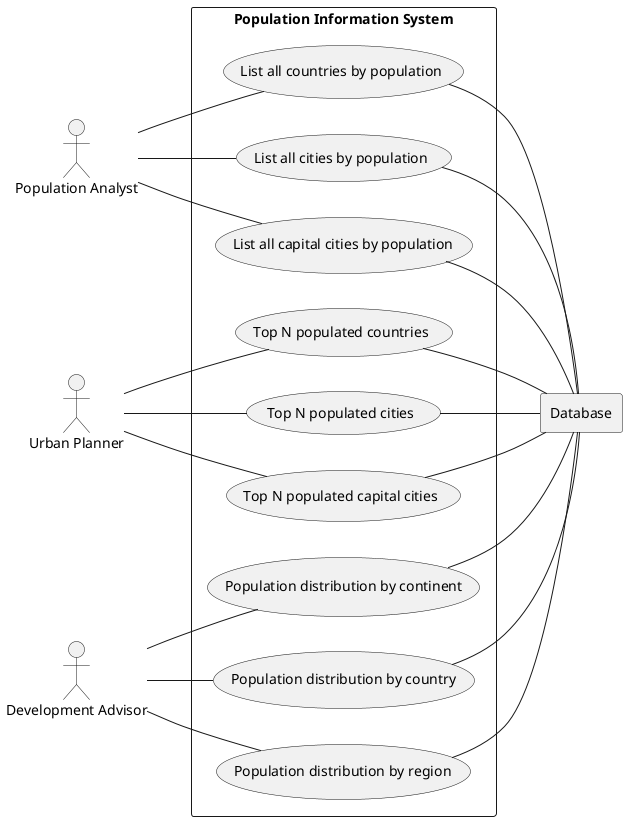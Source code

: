 @startuml
'https://plantuml.com/use-case-diagram
left to right direction

actor Analyst as "Population Analyst"
actor Planner as "Urban Planner"
actor Advisor as "Development Advisor"

rectangle Database

rectangle "Population Information System" {
    usecase UC1 as "List all countries by population"
    usecase UC2 as "List all cities by population"
    usecase UC3 as "List all capital cities by population"
    usecase UC4 as "Top N populated countries"
    usecase UC5 as "Top N populated cities"
    usecase UC6 as "Top N populated capital cities"
    usecase UC7 as "Population distribution by continent"
    usecase UC8 as "Population distribution by country"
    usecase UC9 as "Population distribution by region"
}

Analyst -- UC1
Analyst -- UC2
Analyst -- UC3

Planner -- UC4
Planner -- UC5
Planner -- UC6

Advisor -- UC7
Advisor -- UC8
Advisor -- UC9

UC1 -- Database
UC2 -- Database
UC3 -- Database
UC4 -- Database
UC5 -- Database
UC6 -- Database
UC7 -- Database
UC8 -- Database
UC9 -- Database

@enduml